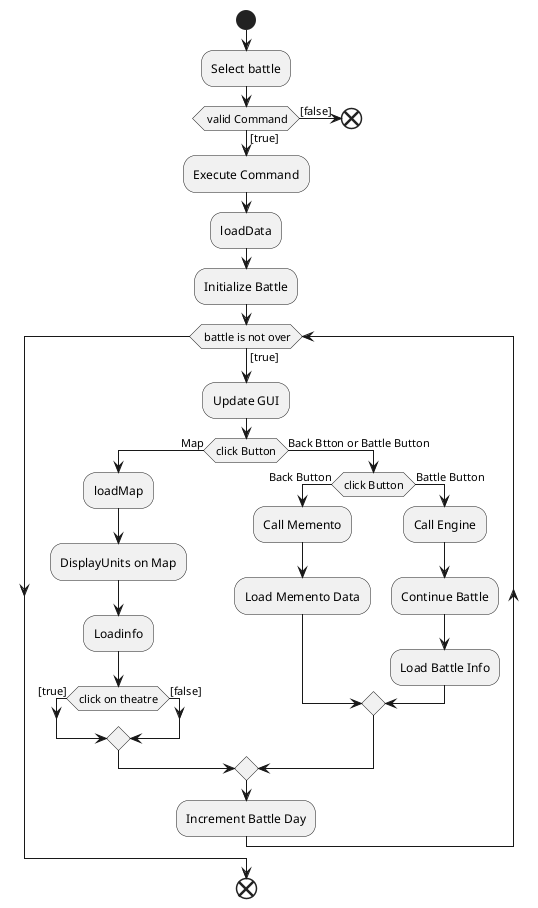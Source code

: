 @startuml
start
:Select battle;
if( valid Command) then ([true])
:Execute Command;
:loadData;
:Initialize Battle;
while( battle is not over) is ([true])
:Update GUI;

if(click Button) then (Map)
:loadMap;
:DisplayUnits on Map;
:Loadinfo;
if(click on theatre) then ([true])

else ([false])
endif

else (Back Btton or Battle Button)
if(click Button) then (Back Button)
:Call Memento;
:Load Memento Data;
else (Battle Button)
:Call Engine;
:Continue Battle;
:Load Battle Info;
endif

endif
:Increment Battle Day;
endwhile
end
else ([false])
end
endif

@enduml